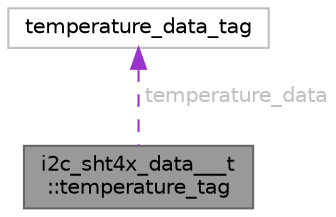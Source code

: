 digraph "i2c_sht4x_data___t::temperature_tag"
{
 // LATEX_PDF_SIZE
  bgcolor="transparent";
  edge [fontname=Helvetica,fontsize=10,labelfontname=Helvetica,labelfontsize=10];
  node [fontname=Helvetica,fontsize=10,shape=box,height=0.2,width=0.4];
  Node1 [id="Node000001",label="i2c_sht4x_data___t\l::temperature_tag",height=0.2,width=0.4,color="gray40", fillcolor="grey60", style="filled", fontcolor="black",tooltip=" "];
  Node2 -> Node1 [id="edge1_Node000001_Node000002",dir="back",color="darkorchid3",style="dashed",tooltip=" ",label=" temperature_data",fontcolor="grey" ];
  Node2 [id="Node000002",label="temperature_data_tag",height=0.2,width=0.4,color="grey75", fillcolor="white", style="filled",URL="$unioni2c__sht4x__data______t_1_1temperature__tag_1_1temperature__data__tag.html",tooltip=" "];
}
